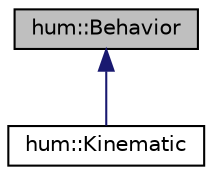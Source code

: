 digraph "hum::Behavior"
{
  edge [fontname="Helvetica",fontsize="10",labelfontname="Helvetica",labelfontsize="10"];
  node [fontname="Helvetica",fontsize="10",shape=record];
  Node1 [label="hum::Behavior",height=0.2,width=0.4,color="black", fillcolor="grey75", style="filled", fontcolor="black"];
  Node1 -> Node2 [dir="back",color="midnightblue",fontsize="10",style="solid",fontname="Helvetica"];
  Node2 [label="hum::Kinematic",height=0.2,width=0.4,color="black", fillcolor="white", style="filled",URL="$classhum_1_1Kinematic.html",tooltip="Add Kinematic properties to the Actor. (Requires KinematicWorld). "];
}
